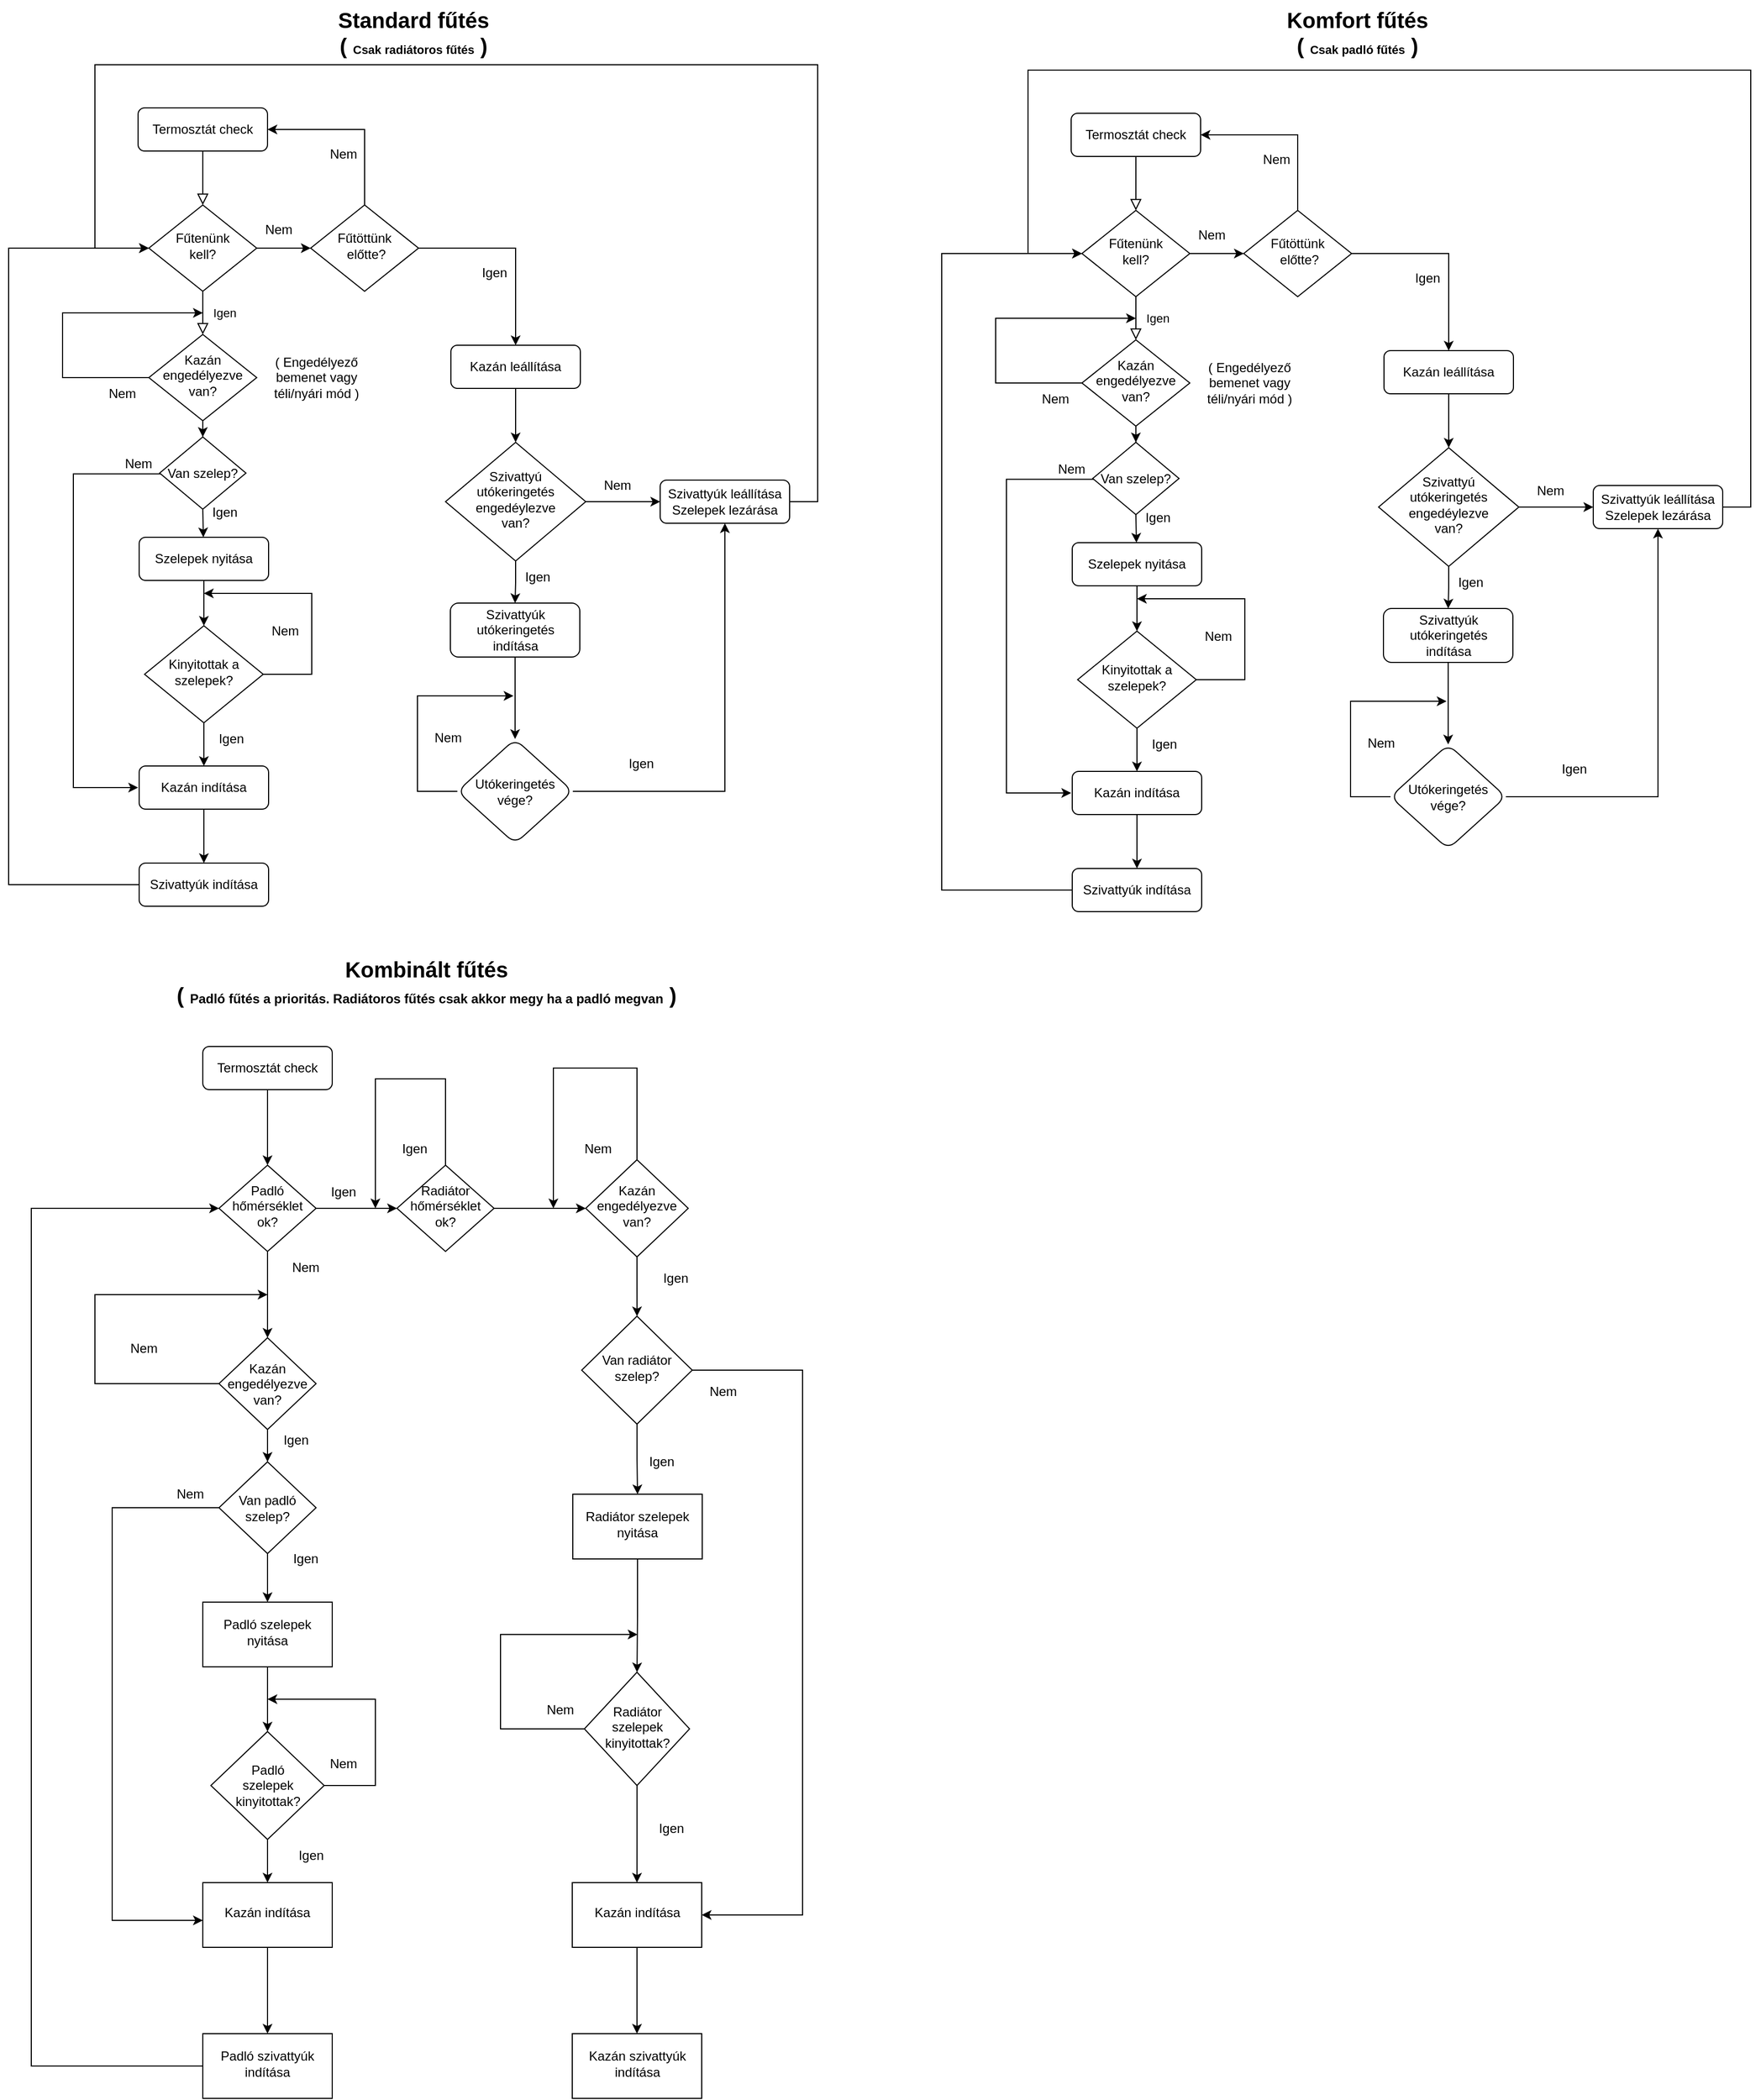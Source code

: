 <mxfile version="22.0.8" type="github">
  <diagram id="C5RBs43oDa-KdzZeNtuy" name="Page-1">
    <mxGraphModel dx="2261" dy="1947" grid="1" gridSize="5" guides="1" tooltips="1" connect="1" arrows="1" fold="1" page="1" pageScale="1" pageWidth="827" pageHeight="1169" math="0" shadow="0">
      <root>
        <mxCell id="WIyWlLk6GJQsqaUBKTNV-0" />
        <mxCell id="WIyWlLk6GJQsqaUBKTNV-1" parent="WIyWlLk6GJQsqaUBKTNV-0" />
        <mxCell id="BwI_lQwCWqoM442kbqM4-43" value="&lt;b&gt;&lt;font style=&quot;font-size: 20px;&quot;&gt;Standard fűtés&lt;br&gt;( &lt;/font&gt;&lt;font style=&quot;font-size: 11px;&quot;&gt;Csak radiátoros fűtés&lt;/font&gt;&lt;font style=&quot;font-size: 20px;&quot;&gt; )&lt;br&gt;&lt;/font&gt;&lt;/b&gt;" style="text;html=1;align=center;verticalAlign=middle;resizable=0;points=[];autosize=1;strokeColor=none;fillColor=none;" vertex="1" parent="WIyWlLk6GJQsqaUBKTNV-1">
          <mxGeometry x="-505" y="-980" width="160" height="60" as="geometry" />
        </mxCell>
        <mxCell id="BwI_lQwCWqoM442kbqM4-44" value="&lt;b&gt;&lt;font style=&quot;font-size: 20px;&quot;&gt;Komfort fűtés&lt;br&gt;( &lt;/font&gt;&lt;font style=&quot;font-size: 11px;&quot;&gt;Csak padló fűtés&lt;/font&gt;&lt;font style=&quot;font-size: 20px;&quot;&gt; )&lt;/font&gt;&lt;/b&gt;" style="text;html=1;align=center;verticalAlign=middle;resizable=0;points=[];autosize=1;strokeColor=none;fillColor=none;" vertex="1" parent="WIyWlLk6GJQsqaUBKTNV-1">
          <mxGeometry x="375" y="-980" width="150" height="60" as="geometry" />
        </mxCell>
        <mxCell id="BwI_lQwCWqoM442kbqM4-45" value="&lt;b&gt;&lt;font style=&quot;font-size: 20px;&quot;&gt;Kombinált fűtés&lt;br&gt;( &lt;/font&gt;&lt;font style=&quot;font-size: 12px;&quot;&gt;Padló fűtés a prioritás. Radiátoros fűtés csak akkor megy ha a padló megvan&lt;/font&gt;&lt;font style=&quot;font-size: 20px;&quot;&gt; )&lt;/font&gt;&lt;/b&gt;" style="text;html=1;align=center;verticalAlign=middle;resizable=0;points=[];autosize=1;strokeColor=none;fillColor=none;" vertex="1" parent="WIyWlLk6GJQsqaUBKTNV-1">
          <mxGeometry x="-658" y="-100" width="490" height="60" as="geometry" />
        </mxCell>
        <mxCell id="BwI_lQwCWqoM442kbqM4-46" value="" style="rounded=0;html=1;jettySize=auto;orthogonalLoop=1;fontSize=11;endArrow=block;endFill=0;endSize=8;strokeWidth=1;shadow=0;labelBackgroundColor=none;edgeStyle=orthogonalEdgeStyle;" edge="1" parent="WIyWlLk6GJQsqaUBKTNV-1" source="BwI_lQwCWqoM442kbqM4-47" target="BwI_lQwCWqoM442kbqM4-49">
          <mxGeometry relative="1" as="geometry" />
        </mxCell>
        <mxCell id="BwI_lQwCWqoM442kbqM4-47" value="Termosztát check" style="rounded=1;whiteSpace=wrap;html=1;fontSize=12;glass=0;strokeWidth=1;shadow=0;" vertex="1" parent="WIyWlLk6GJQsqaUBKTNV-1">
          <mxGeometry x="-680" y="-880" width="120" height="40" as="geometry" />
        </mxCell>
        <mxCell id="BwI_lQwCWqoM442kbqM4-48" value="Igen" style="rounded=0;html=1;jettySize=auto;orthogonalLoop=1;fontSize=11;endArrow=block;endFill=0;endSize=8;strokeWidth=1;shadow=0;labelBackgroundColor=none;edgeStyle=orthogonalEdgeStyle;" edge="1" parent="WIyWlLk6GJQsqaUBKTNV-1" source="BwI_lQwCWqoM442kbqM4-49" target="BwI_lQwCWqoM442kbqM4-51">
          <mxGeometry y="20" relative="1" as="geometry">
            <mxPoint as="offset" />
          </mxGeometry>
        </mxCell>
        <mxCell id="BwI_lQwCWqoM442kbqM4-49" value="Fűtenünk&lt;br&gt;kell?" style="rhombus;whiteSpace=wrap;html=1;shadow=0;fontFamily=Helvetica;fontSize=12;align=center;strokeWidth=1;spacing=6;spacingTop=-4;" vertex="1" parent="WIyWlLk6GJQsqaUBKTNV-1">
          <mxGeometry x="-670" y="-790" width="100" height="80" as="geometry" />
        </mxCell>
        <mxCell id="BwI_lQwCWqoM442kbqM4-206" value="" style="edgeStyle=orthogonalEdgeStyle;rounded=0;orthogonalLoop=1;jettySize=auto;html=1;" edge="1" parent="WIyWlLk6GJQsqaUBKTNV-1" source="BwI_lQwCWqoM442kbqM4-51" target="BwI_lQwCWqoM442kbqM4-205">
          <mxGeometry relative="1" as="geometry" />
        </mxCell>
        <mxCell id="BwI_lQwCWqoM442kbqM4-51" value="Kazán&lt;br&gt;engedélyezve van?" style="rhombus;whiteSpace=wrap;html=1;shadow=0;fontFamily=Helvetica;fontSize=12;align=center;strokeWidth=1;spacing=6;spacingTop=-4;" vertex="1" parent="WIyWlLk6GJQsqaUBKTNV-1">
          <mxGeometry x="-670" y="-670" width="100" height="80" as="geometry" />
        </mxCell>
        <mxCell id="BwI_lQwCWqoM442kbqM4-52" value="" style="edgeStyle=orthogonalEdgeStyle;rounded=0;orthogonalLoop=1;jettySize=auto;html=1;" edge="1" parent="WIyWlLk6GJQsqaUBKTNV-1" source="BwI_lQwCWqoM442kbqM4-53" target="BwI_lQwCWqoM442kbqM4-57">
          <mxGeometry relative="1" as="geometry" />
        </mxCell>
        <mxCell id="BwI_lQwCWqoM442kbqM4-53" value="Szelepek nyitása" style="rounded=1;whiteSpace=wrap;html=1;fontSize=12;glass=0;strokeWidth=1;shadow=0;" vertex="1" parent="WIyWlLk6GJQsqaUBKTNV-1">
          <mxGeometry x="-679" y="-482" width="120" height="40" as="geometry" />
        </mxCell>
        <mxCell id="BwI_lQwCWqoM442kbqM4-54" value="" style="endArrow=classic;html=1;rounded=0;exitX=0;exitY=0.5;exitDx=0;exitDy=0;" edge="1" parent="WIyWlLk6GJQsqaUBKTNV-1" source="BwI_lQwCWqoM442kbqM4-51">
          <mxGeometry width="50" height="50" relative="1" as="geometry">
            <mxPoint x="-695" y="-622.0" as="sourcePoint" />
            <mxPoint x="-620" y="-690" as="targetPoint" />
            <Array as="points">
              <mxPoint x="-750" y="-630" />
              <mxPoint x="-750" y="-690" />
            </Array>
          </mxGeometry>
        </mxCell>
        <mxCell id="BwI_lQwCWqoM442kbqM4-55" value="Nem" style="text;html=1;align=center;verticalAlign=middle;resizable=0;points=[];autosize=1;strokeColor=none;fillColor=none;" vertex="1" parent="WIyWlLk6GJQsqaUBKTNV-1">
          <mxGeometry x="-720" y="-630" width="50" height="30" as="geometry" />
        </mxCell>
        <mxCell id="BwI_lQwCWqoM442kbqM4-56" value="" style="edgeStyle=orthogonalEdgeStyle;rounded=0;orthogonalLoop=1;jettySize=auto;html=1;" edge="1" parent="WIyWlLk6GJQsqaUBKTNV-1" source="BwI_lQwCWqoM442kbqM4-57" target="BwI_lQwCWqoM442kbqM4-73">
          <mxGeometry relative="1" as="geometry" />
        </mxCell>
        <mxCell id="BwI_lQwCWqoM442kbqM4-57" value="Kinyitottak a szelepek?" style="rhombus;whiteSpace=wrap;html=1;shadow=0;fontFamily=Helvetica;fontSize=12;align=center;strokeWidth=1;spacing=6;spacingTop=-4;" vertex="1" parent="WIyWlLk6GJQsqaUBKTNV-1">
          <mxGeometry x="-674" y="-400" width="110" height="90" as="geometry" />
        </mxCell>
        <mxCell id="BwI_lQwCWqoM442kbqM4-58" value="" style="endArrow=classic;html=1;rounded=0;exitX=1;exitY=0.5;exitDx=0;exitDy=0;" edge="1" parent="WIyWlLk6GJQsqaUBKTNV-1" source="BwI_lQwCWqoM442kbqM4-57">
          <mxGeometry width="50" height="50" relative="1" as="geometry">
            <mxPoint x="-529" y="-370" as="sourcePoint" />
            <mxPoint x="-619" y="-430" as="targetPoint" />
            <Array as="points">
              <mxPoint x="-519" y="-355" />
              <mxPoint x="-519" y="-430" />
            </Array>
          </mxGeometry>
        </mxCell>
        <mxCell id="BwI_lQwCWqoM442kbqM4-59" value="Nem" style="text;html=1;align=center;verticalAlign=middle;resizable=0;points=[];autosize=1;strokeColor=none;fillColor=none;" vertex="1" parent="WIyWlLk6GJQsqaUBKTNV-1">
          <mxGeometry x="-569" y="-410" width="50" height="30" as="geometry" />
        </mxCell>
        <mxCell id="BwI_lQwCWqoM442kbqM4-60" value="" style="edgeStyle=orthogonalEdgeStyle;rounded=0;orthogonalLoop=1;jettySize=auto;html=1;entryX=0;entryY=0.5;entryDx=0;entryDy=0;exitX=0;exitY=0.5;exitDx=0;exitDy=0;" edge="1" parent="WIyWlLk6GJQsqaUBKTNV-1" source="BwI_lQwCWqoM442kbqM4-61" target="BwI_lQwCWqoM442kbqM4-49">
          <mxGeometry relative="1" as="geometry">
            <mxPoint x="-790" y="-750" as="targetPoint" />
            <Array as="points">
              <mxPoint x="-800" y="-160" />
              <mxPoint x="-800" y="-750" />
            </Array>
          </mxGeometry>
        </mxCell>
        <mxCell id="BwI_lQwCWqoM442kbqM4-61" value="Szivattyúk indítása" style="rounded=1;whiteSpace=wrap;html=1;fontSize=12;glass=0;strokeWidth=1;shadow=0;" vertex="1" parent="WIyWlLk6GJQsqaUBKTNV-1">
          <mxGeometry x="-679" y="-180" width="120" height="40" as="geometry" />
        </mxCell>
        <mxCell id="BwI_lQwCWqoM442kbqM4-62" value="Igen" style="text;html=1;align=center;verticalAlign=middle;resizable=0;points=[];autosize=1;strokeColor=none;fillColor=none;" vertex="1" parent="WIyWlLk6GJQsqaUBKTNV-1">
          <mxGeometry x="-619" y="-310" width="50" height="30" as="geometry" />
        </mxCell>
        <mxCell id="BwI_lQwCWqoM442kbqM4-63" value="Fűtöttünk&lt;br&gt;&amp;nbsp;előtte?" style="rhombus;whiteSpace=wrap;html=1;shadow=0;fontFamily=Helvetica;fontSize=12;align=center;strokeWidth=1;spacing=6;spacingTop=-4;" vertex="1" parent="WIyWlLk6GJQsqaUBKTNV-1">
          <mxGeometry x="-520" y="-790" width="100" height="80" as="geometry" />
        </mxCell>
        <mxCell id="BwI_lQwCWqoM442kbqM4-64" value="" style="endArrow=classic;html=1;rounded=0;exitX=1;exitY=0.5;exitDx=0;exitDy=0;entryX=0;entryY=0.5;entryDx=0;entryDy=0;" edge="1" parent="WIyWlLk6GJQsqaUBKTNV-1" source="BwI_lQwCWqoM442kbqM4-49" target="BwI_lQwCWqoM442kbqM4-63">
          <mxGeometry width="50" height="50" relative="1" as="geometry">
            <mxPoint x="-530" y="-650" as="sourcePoint" />
            <mxPoint x="-480" y="-700" as="targetPoint" />
          </mxGeometry>
        </mxCell>
        <mxCell id="BwI_lQwCWqoM442kbqM4-65" value="" style="endArrow=classic;html=1;rounded=0;exitX=0.5;exitY=0;exitDx=0;exitDy=0;entryX=1;entryY=0.5;entryDx=0;entryDy=0;" edge="1" parent="WIyWlLk6GJQsqaUBKTNV-1" source="BwI_lQwCWqoM442kbqM4-63" target="BwI_lQwCWqoM442kbqM4-47">
          <mxGeometry width="50" height="50" relative="1" as="geometry">
            <mxPoint x="-530" y="-650" as="sourcePoint" />
            <mxPoint x="-480" y="-700" as="targetPoint" />
            <Array as="points">
              <mxPoint x="-470" y="-860" />
            </Array>
          </mxGeometry>
        </mxCell>
        <mxCell id="BwI_lQwCWqoM442kbqM4-66" value="Nem" style="text;html=1;align=center;verticalAlign=middle;resizable=0;points=[];autosize=1;strokeColor=none;fillColor=none;" vertex="1" parent="WIyWlLk6GJQsqaUBKTNV-1">
          <mxGeometry x="-515" y="-852" width="50" height="30" as="geometry" />
        </mxCell>
        <mxCell id="BwI_lQwCWqoM442kbqM4-67" value="Nem" style="text;html=1;align=center;verticalAlign=middle;resizable=0;points=[];autosize=1;strokeColor=none;fillColor=none;" vertex="1" parent="WIyWlLk6GJQsqaUBKTNV-1">
          <mxGeometry x="-575" y="-782" width="50" height="30" as="geometry" />
        </mxCell>
        <mxCell id="BwI_lQwCWqoM442kbqM4-70" value="" style="endArrow=classic;html=1;rounded=0;exitX=1;exitY=0.5;exitDx=0;exitDy=0;entryX=0.5;entryY=0;entryDx=0;entryDy=0;" edge="1" parent="WIyWlLk6GJQsqaUBKTNV-1" source="BwI_lQwCWqoM442kbqM4-63">
          <mxGeometry width="50" height="50" relative="1" as="geometry">
            <mxPoint x="-530" y="-650" as="sourcePoint" />
            <mxPoint x="-330" y="-660" as="targetPoint" />
            <Array as="points">
              <mxPoint x="-330" y="-750" />
            </Array>
          </mxGeometry>
        </mxCell>
        <mxCell id="BwI_lQwCWqoM442kbqM4-71" value="Igen" style="text;html=1;align=center;verticalAlign=middle;resizable=0;points=[];autosize=1;strokeColor=none;fillColor=none;" vertex="1" parent="WIyWlLk6GJQsqaUBKTNV-1">
          <mxGeometry x="-375" y="-742" width="50" height="30" as="geometry" />
        </mxCell>
        <mxCell id="BwI_lQwCWqoM442kbqM4-72" value="" style="edgeStyle=orthogonalEdgeStyle;rounded=0;orthogonalLoop=1;jettySize=auto;html=1;" edge="1" parent="WIyWlLk6GJQsqaUBKTNV-1" source="BwI_lQwCWqoM442kbqM4-73" target="BwI_lQwCWqoM442kbqM4-61">
          <mxGeometry relative="1" as="geometry" />
        </mxCell>
        <mxCell id="BwI_lQwCWqoM442kbqM4-73" value="Kazán indítása" style="rounded=1;whiteSpace=wrap;html=1;fontSize=12;glass=0;strokeWidth=1;shadow=0;" vertex="1" parent="WIyWlLk6GJQsqaUBKTNV-1">
          <mxGeometry x="-679" y="-270" width="120" height="40" as="geometry" />
        </mxCell>
        <mxCell id="BwI_lQwCWqoM442kbqM4-74" value="" style="edgeStyle=orthogonalEdgeStyle;rounded=0;orthogonalLoop=1;jettySize=auto;html=1;" edge="1" parent="WIyWlLk6GJQsqaUBKTNV-1" source="BwI_lQwCWqoM442kbqM4-75" target="BwI_lQwCWqoM442kbqM4-77">
          <mxGeometry relative="1" as="geometry" />
        </mxCell>
        <mxCell id="BwI_lQwCWqoM442kbqM4-75" value="Kazán leállítása" style="rounded=1;whiteSpace=wrap;html=1;fontSize=12;glass=0;strokeWidth=1;shadow=0;" vertex="1" parent="WIyWlLk6GJQsqaUBKTNV-1">
          <mxGeometry x="-390" y="-660" width="120" height="40" as="geometry" />
        </mxCell>
        <mxCell id="BwI_lQwCWqoM442kbqM4-76" value="" style="edgeStyle=orthogonalEdgeStyle;rounded=0;orthogonalLoop=1;jettySize=auto;html=1;" edge="1" parent="WIyWlLk6GJQsqaUBKTNV-1" source="BwI_lQwCWqoM442kbqM4-77" target="BwI_lQwCWqoM442kbqM4-79">
          <mxGeometry relative="1" as="geometry" />
        </mxCell>
        <mxCell id="BwI_lQwCWqoM442kbqM4-194" value="" style="edgeStyle=orthogonalEdgeStyle;rounded=0;orthogonalLoop=1;jettySize=auto;html=1;" edge="1" parent="WIyWlLk6GJQsqaUBKTNV-1" source="BwI_lQwCWqoM442kbqM4-77" target="BwI_lQwCWqoM442kbqM4-81">
          <mxGeometry relative="1" as="geometry" />
        </mxCell>
        <mxCell id="BwI_lQwCWqoM442kbqM4-77" value="Szivattyú&lt;br&gt;utókeringetés&lt;br&gt;engedéylezve&lt;br&gt;van?" style="rhombus;whiteSpace=wrap;html=1;shadow=0;fontFamily=Helvetica;fontSize=12;align=center;strokeWidth=1;spacing=6;spacingTop=-4;" vertex="1" parent="WIyWlLk6GJQsqaUBKTNV-1">
          <mxGeometry x="-395" y="-570" width="130" height="110" as="geometry" />
        </mxCell>
        <mxCell id="BwI_lQwCWqoM442kbqM4-196" value="" style="edgeStyle=orthogonalEdgeStyle;rounded=0;orthogonalLoop=1;jettySize=auto;html=1;" edge="1" parent="WIyWlLk6GJQsqaUBKTNV-1" source="BwI_lQwCWqoM442kbqM4-79" target="BwI_lQwCWqoM442kbqM4-195">
          <mxGeometry relative="1" as="geometry" />
        </mxCell>
        <mxCell id="BwI_lQwCWqoM442kbqM4-79" value="Szivattyúk utókeringetés&lt;br&gt;indítása" style="rounded=1;whiteSpace=wrap;html=1;fontSize=12;glass=0;strokeWidth=1;shadow=0;" vertex="1" parent="WIyWlLk6GJQsqaUBKTNV-1">
          <mxGeometry x="-390.5" y="-421" width="120" height="50" as="geometry" />
        </mxCell>
        <mxCell id="BwI_lQwCWqoM442kbqM4-80" value="" style="edgeStyle=orthogonalEdgeStyle;rounded=0;orthogonalLoop=1;jettySize=auto;html=1;exitX=1;exitY=0.5;exitDx=0;exitDy=0;" edge="1" parent="WIyWlLk6GJQsqaUBKTNV-1" source="BwI_lQwCWqoM442kbqM4-81">
          <mxGeometry relative="1" as="geometry">
            <mxPoint x="-670" y="-750" as="targetPoint" />
            <Array as="points">
              <mxPoint x="-50" y="-515" />
              <mxPoint x="-50" y="-920" />
              <mxPoint x="-720" y="-920" />
              <mxPoint x="-720" y="-750" />
            </Array>
          </mxGeometry>
        </mxCell>
        <mxCell id="BwI_lQwCWqoM442kbqM4-81" value="Szivattyúk leállítása&lt;br&gt;Szelepek lezárása" style="rounded=1;whiteSpace=wrap;html=1;fontSize=12;glass=0;strokeWidth=1;shadow=0;" vertex="1" parent="WIyWlLk6GJQsqaUBKTNV-1">
          <mxGeometry x="-196" y="-535" width="120" height="40" as="geometry" />
        </mxCell>
        <mxCell id="BwI_lQwCWqoM442kbqM4-83" value="Igen" style="text;html=1;align=center;verticalAlign=middle;resizable=0;points=[];autosize=1;strokeColor=none;fillColor=none;" vertex="1" parent="WIyWlLk6GJQsqaUBKTNV-1">
          <mxGeometry x="-335" y="-460" width="50" height="30" as="geometry" />
        </mxCell>
        <mxCell id="BwI_lQwCWqoM442kbqM4-84" value="Nem" style="text;html=1;align=center;verticalAlign=middle;resizable=0;points=[];autosize=1;strokeColor=none;fillColor=none;" vertex="1" parent="WIyWlLk6GJQsqaUBKTNV-1">
          <mxGeometry x="-261" y="-545" width="50" height="30" as="geometry" />
        </mxCell>
        <mxCell id="BwI_lQwCWqoM442kbqM4-85" value="( Engedélyező &lt;br&gt;bemenet vagy&lt;br&gt;téli/nyári mód )" style="text;html=1;align=center;verticalAlign=middle;resizable=0;points=[];autosize=1;strokeColor=none;fillColor=none;" vertex="1" parent="WIyWlLk6GJQsqaUBKTNV-1">
          <mxGeometry x="-565" y="-660" width="100" height="60" as="geometry" />
        </mxCell>
        <mxCell id="BwI_lQwCWqoM442kbqM4-133" value="" style="edgeStyle=orthogonalEdgeStyle;rounded=0;orthogonalLoop=1;jettySize=auto;html=1;entryX=0.5;entryY=0;entryDx=0;entryDy=0;exitX=0.5;exitY=1;exitDx=0;exitDy=0;" edge="1" parent="WIyWlLk6GJQsqaUBKTNV-1" source="BwI_lQwCWqoM442kbqM4-126" target="BwI_lQwCWqoM442kbqM4-127">
          <mxGeometry relative="1" as="geometry">
            <mxPoint x="-728" y="10" as="targetPoint" />
          </mxGeometry>
        </mxCell>
        <mxCell id="BwI_lQwCWqoM442kbqM4-126" value="Termosztát check" style="rounded=1;whiteSpace=wrap;html=1;fontSize=12;glass=0;strokeWidth=1;shadow=0;" vertex="1" parent="WIyWlLk6GJQsqaUBKTNV-1">
          <mxGeometry x="-620" y="-10" width="120" height="40" as="geometry" />
        </mxCell>
        <mxCell id="BwI_lQwCWqoM442kbqM4-180" value="" style="edgeStyle=orthogonalEdgeStyle;rounded=0;orthogonalLoop=1;jettySize=auto;html=1;" edge="1" parent="WIyWlLk6GJQsqaUBKTNV-1" source="BwI_lQwCWqoM442kbqM4-127" target="BwI_lQwCWqoM442kbqM4-178">
          <mxGeometry relative="1" as="geometry" />
        </mxCell>
        <mxCell id="BwI_lQwCWqoM442kbqM4-127" value="Padló hőmérséklet ok?" style="rhombus;whiteSpace=wrap;html=1;shadow=0;fontFamily=Helvetica;fontSize=12;align=center;strokeWidth=1;spacing=6;spacingTop=-4;" vertex="1" parent="WIyWlLk6GJQsqaUBKTNV-1">
          <mxGeometry x="-605" y="100" width="90" height="80" as="geometry" />
        </mxCell>
        <mxCell id="BwI_lQwCWqoM442kbqM4-131" value="Igen" style="text;html=1;align=center;verticalAlign=middle;resizable=0;points=[];autosize=1;strokeColor=none;fillColor=none;" vertex="1" parent="WIyWlLk6GJQsqaUBKTNV-1">
          <mxGeometry x="-515" y="110" width="50" height="30" as="geometry" />
        </mxCell>
        <mxCell id="BwI_lQwCWqoM442kbqM4-160" value="" style="edgeStyle=orthogonalEdgeStyle;rounded=0;orthogonalLoop=1;jettySize=auto;html=1;" edge="1" parent="WIyWlLk6GJQsqaUBKTNV-1">
          <mxGeometry relative="1" as="geometry">
            <mxPoint x="-560" y="180" as="sourcePoint" />
            <mxPoint x="-560" y="260" as="targetPoint" />
          </mxGeometry>
        </mxCell>
        <mxCell id="BwI_lQwCWqoM442kbqM4-171" style="edgeStyle=orthogonalEdgeStyle;rounded=0;orthogonalLoop=1;jettySize=auto;html=1;exitX=0;exitY=0.5;exitDx=0;exitDy=0;" edge="1" parent="WIyWlLk6GJQsqaUBKTNV-1" source="BwI_lQwCWqoM442kbqM4-310">
          <mxGeometry relative="1" as="geometry">
            <mxPoint x="-560" y="220" as="targetPoint" />
            <mxPoint x="-620" y="290" as="sourcePoint" />
            <Array as="points">
              <mxPoint x="-720" y="303" />
              <mxPoint x="-720" y="220" />
            </Array>
          </mxGeometry>
        </mxCell>
        <mxCell id="BwI_lQwCWqoM442kbqM4-164" value="" style="edgeStyle=orthogonalEdgeStyle;rounded=0;orthogonalLoop=1;jettySize=auto;html=1;" edge="1" parent="WIyWlLk6GJQsqaUBKTNV-1" source="BwI_lQwCWqoM442kbqM4-161">
          <mxGeometry relative="1" as="geometry">
            <mxPoint x="-560" y="625" as="targetPoint" />
          </mxGeometry>
        </mxCell>
        <mxCell id="BwI_lQwCWqoM442kbqM4-161" value="Padló szelepek nyitása" style="whiteSpace=wrap;html=1;shadow=0;strokeWidth=1;spacing=6;spacingTop=-4;" vertex="1" parent="WIyWlLk6GJQsqaUBKTNV-1">
          <mxGeometry x="-620" y="505" width="120" height="60" as="geometry" />
        </mxCell>
        <mxCell id="BwI_lQwCWqoM442kbqM4-166" value="" style="edgeStyle=orthogonalEdgeStyle;rounded=0;orthogonalLoop=1;jettySize=auto;html=1;exitX=0.5;exitY=1;exitDx=0;exitDy=0;" edge="1" parent="WIyWlLk6GJQsqaUBKTNV-1" source="BwI_lQwCWqoM442kbqM4-318" target="BwI_lQwCWqoM442kbqM4-165">
          <mxGeometry relative="1" as="geometry">
            <mxPoint x="-560" y="685" as="sourcePoint" />
          </mxGeometry>
        </mxCell>
        <mxCell id="BwI_lQwCWqoM442kbqM4-168" value="" style="edgeStyle=orthogonalEdgeStyle;rounded=0;orthogonalLoop=1;jettySize=auto;html=1;" edge="1" parent="WIyWlLk6GJQsqaUBKTNV-1" source="BwI_lQwCWqoM442kbqM4-165" target="BwI_lQwCWqoM442kbqM4-167">
          <mxGeometry relative="1" as="geometry" />
        </mxCell>
        <mxCell id="BwI_lQwCWqoM442kbqM4-165" value="Kazán indítása" style="whiteSpace=wrap;html=1;shadow=0;strokeWidth=1;spacing=6;spacingTop=-4;" vertex="1" parent="WIyWlLk6GJQsqaUBKTNV-1">
          <mxGeometry x="-620" y="765" width="120" height="60" as="geometry" />
        </mxCell>
        <mxCell id="BwI_lQwCWqoM442kbqM4-182" value="" style="edgeStyle=orthogonalEdgeStyle;rounded=0;orthogonalLoop=1;jettySize=auto;html=1;entryX=0;entryY=0.5;entryDx=0;entryDy=0;" edge="1" parent="WIyWlLk6GJQsqaUBKTNV-1" source="BwI_lQwCWqoM442kbqM4-167" target="BwI_lQwCWqoM442kbqM4-127">
          <mxGeometry relative="1" as="geometry">
            <mxPoint x="-710" y="130" as="targetPoint" />
            <Array as="points">
              <mxPoint x="-779" y="935" />
              <mxPoint x="-779" y="140" />
            </Array>
          </mxGeometry>
        </mxCell>
        <mxCell id="BwI_lQwCWqoM442kbqM4-167" value="Padló szivattyúk indítása" style="whiteSpace=wrap;html=1;shadow=0;strokeWidth=1;spacing=6;spacingTop=-4;" vertex="1" parent="WIyWlLk6GJQsqaUBKTNV-1">
          <mxGeometry x="-620" y="905" width="120" height="60" as="geometry" />
        </mxCell>
        <mxCell id="BwI_lQwCWqoM442kbqM4-172" value="Nem" style="text;html=1;align=center;verticalAlign=middle;resizable=0;points=[];autosize=1;strokeColor=none;fillColor=none;" vertex="1" parent="WIyWlLk6GJQsqaUBKTNV-1">
          <mxGeometry x="-700" y="255" width="50" height="30" as="geometry" />
        </mxCell>
        <mxCell id="BwI_lQwCWqoM442kbqM4-173" value="Igen" style="text;html=1;align=center;verticalAlign=middle;resizable=0;points=[];autosize=1;strokeColor=none;fillColor=none;" vertex="1" parent="WIyWlLk6GJQsqaUBKTNV-1">
          <mxGeometry x="-559" y="340" width="50" height="30" as="geometry" />
        </mxCell>
        <mxCell id="BwI_lQwCWqoM442kbqM4-177" value="Nem" style="text;html=1;align=center;verticalAlign=middle;resizable=0;points=[];autosize=1;strokeColor=none;fillColor=none;" vertex="1" parent="WIyWlLk6GJQsqaUBKTNV-1">
          <mxGeometry x="-550" y="180" width="50" height="30" as="geometry" />
        </mxCell>
        <mxCell id="BwI_lQwCWqoM442kbqM4-189" value="" style="edgeStyle=orthogonalEdgeStyle;rounded=0;orthogonalLoop=1;jettySize=auto;html=1;" edge="1" parent="WIyWlLk6GJQsqaUBKTNV-1" source="BwI_lQwCWqoM442kbqM4-178">
          <mxGeometry relative="1" as="geometry">
            <mxPoint x="-460" y="140" as="targetPoint" />
            <Array as="points">
              <mxPoint x="-395" y="20" />
            </Array>
          </mxGeometry>
        </mxCell>
        <mxCell id="BwI_lQwCWqoM442kbqM4-325" value="" style="edgeStyle=orthogonalEdgeStyle;rounded=0;orthogonalLoop=1;jettySize=auto;html=1;" edge="1" parent="WIyWlLk6GJQsqaUBKTNV-1" source="BwI_lQwCWqoM442kbqM4-178" target="BwI_lQwCWqoM442kbqM4-324">
          <mxGeometry relative="1" as="geometry" />
        </mxCell>
        <mxCell id="BwI_lQwCWqoM442kbqM4-178" value="Radiátor&lt;br&gt;hőmérséklet ok?" style="rhombus;whiteSpace=wrap;html=1;shadow=0;fontFamily=Helvetica;fontSize=12;align=center;strokeWidth=1;spacing=6;spacingTop=-4;" vertex="1" parent="WIyWlLk6GJQsqaUBKTNV-1">
          <mxGeometry x="-440" y="100" width="90" height="80" as="geometry" />
        </mxCell>
        <mxCell id="BwI_lQwCWqoM442kbqM4-190" value="Igen" style="text;html=1;align=center;verticalAlign=middle;resizable=0;points=[];autosize=1;strokeColor=none;fillColor=none;" vertex="1" parent="WIyWlLk6GJQsqaUBKTNV-1">
          <mxGeometry x="-447" y="70" width="45" height="30" as="geometry" />
        </mxCell>
        <mxCell id="BwI_lQwCWqoM442kbqM4-197" value="" style="edgeStyle=orthogonalEdgeStyle;rounded=0;orthogonalLoop=1;jettySize=auto;html=1;entryX=0.5;entryY=1;entryDx=0;entryDy=0;" edge="1" parent="WIyWlLk6GJQsqaUBKTNV-1" source="BwI_lQwCWqoM442kbqM4-195" target="BwI_lQwCWqoM442kbqM4-81">
          <mxGeometry relative="1" as="geometry">
            <mxPoint x="-139" y="-222" as="targetPoint" />
          </mxGeometry>
        </mxCell>
        <mxCell id="BwI_lQwCWqoM442kbqM4-199" value="" style="edgeStyle=orthogonalEdgeStyle;rounded=0;orthogonalLoop=1;jettySize=auto;html=1;" edge="1" parent="WIyWlLk6GJQsqaUBKTNV-1" source="BwI_lQwCWqoM442kbqM4-195">
          <mxGeometry relative="1" as="geometry">
            <mxPoint x="-332" y="-335" as="targetPoint" />
            <Array as="points">
              <mxPoint x="-421" y="-246" />
              <mxPoint x="-421" y="-335" />
            </Array>
          </mxGeometry>
        </mxCell>
        <mxCell id="BwI_lQwCWqoM442kbqM4-195" value="Utókeringetés vége?" style="rhombus;whiteSpace=wrap;html=1;rounded=1;glass=0;strokeWidth=1;shadow=0;" vertex="1" parent="WIyWlLk6GJQsqaUBKTNV-1">
          <mxGeometry x="-384" y="-295" width="107" height="97" as="geometry" />
        </mxCell>
        <mxCell id="BwI_lQwCWqoM442kbqM4-198" value="Igen" style="text;html=1;align=center;verticalAlign=middle;resizable=0;points=[];autosize=1;strokeColor=none;fillColor=none;" vertex="1" parent="WIyWlLk6GJQsqaUBKTNV-1">
          <mxGeometry x="-239" y="-287" width="50" height="30" as="geometry" />
        </mxCell>
        <mxCell id="BwI_lQwCWqoM442kbqM4-200" value="Nem" style="text;html=1;align=center;verticalAlign=middle;resizable=0;points=[];autosize=1;strokeColor=none;fillColor=none;" vertex="1" parent="WIyWlLk6GJQsqaUBKTNV-1">
          <mxGeometry x="-415" y="-310" width="44" height="27" as="geometry" />
        </mxCell>
        <mxCell id="BwI_lQwCWqoM442kbqM4-211" value="" style="edgeStyle=orthogonalEdgeStyle;rounded=0;orthogonalLoop=1;jettySize=auto;html=1;" edge="1" parent="WIyWlLk6GJQsqaUBKTNV-1">
          <mxGeometry relative="1" as="geometry">
            <mxPoint x="-625.006" y="-540.772" as="sourcePoint" />
            <mxPoint x="-680" y="-250" as="targetPoint" />
            <Array as="points">
              <mxPoint x="-740.02" y="-541.26" />
              <mxPoint x="-740.02" y="-249.26" />
            </Array>
          </mxGeometry>
        </mxCell>
        <mxCell id="BwI_lQwCWqoM442kbqM4-205" value="Van szelep?" style="rhombus;whiteSpace=wrap;html=1;" vertex="1" parent="WIyWlLk6GJQsqaUBKTNV-1">
          <mxGeometry x="-660" y="-575" width="80" height="67" as="geometry" />
        </mxCell>
        <mxCell id="BwI_lQwCWqoM442kbqM4-209" value="" style="endArrow=classic;html=1;rounded=0;exitX=0.5;exitY=1;exitDx=0;exitDy=0;entryX=0.5;entryY=0;entryDx=0;entryDy=0;" edge="1" parent="WIyWlLk6GJQsqaUBKTNV-1" source="BwI_lQwCWqoM442kbqM4-205">
          <mxGeometry width="50" height="50" relative="1" as="geometry">
            <mxPoint x="-620.5" y="-508" as="sourcePoint" />
            <mxPoint x="-619.5" y="-482" as="targetPoint" />
          </mxGeometry>
        </mxCell>
        <mxCell id="BwI_lQwCWqoM442kbqM4-212" value="Nem" style="text;html=1;align=center;verticalAlign=middle;resizable=0;points=[];autosize=1;strokeColor=none;fillColor=none;" vertex="1" parent="WIyWlLk6GJQsqaUBKTNV-1">
          <mxGeometry x="-705" y="-565" width="50" height="30" as="geometry" />
        </mxCell>
        <mxCell id="BwI_lQwCWqoM442kbqM4-213" value="Igen" style="text;html=1;align=center;verticalAlign=middle;resizable=0;points=[];autosize=1;strokeColor=none;fillColor=none;" vertex="1" parent="WIyWlLk6GJQsqaUBKTNV-1">
          <mxGeometry x="-625" y="-520" width="50" height="30" as="geometry" />
        </mxCell>
        <mxCell id="BwI_lQwCWqoM442kbqM4-262" value="" style="rounded=0;html=1;jettySize=auto;orthogonalLoop=1;fontSize=11;endArrow=block;endFill=0;endSize=8;strokeWidth=1;shadow=0;labelBackgroundColor=none;edgeStyle=orthogonalEdgeStyle;" edge="1" parent="WIyWlLk6GJQsqaUBKTNV-1" source="BwI_lQwCWqoM442kbqM4-263" target="BwI_lQwCWqoM442kbqM4-265">
          <mxGeometry relative="1" as="geometry" />
        </mxCell>
        <mxCell id="BwI_lQwCWqoM442kbqM4-263" value="Termosztát check" style="rounded=1;whiteSpace=wrap;html=1;fontSize=12;glass=0;strokeWidth=1;shadow=0;" vertex="1" parent="WIyWlLk6GJQsqaUBKTNV-1">
          <mxGeometry x="185" y="-875" width="120" height="40" as="geometry" />
        </mxCell>
        <mxCell id="BwI_lQwCWqoM442kbqM4-264" value="Igen" style="rounded=0;html=1;jettySize=auto;orthogonalLoop=1;fontSize=11;endArrow=block;endFill=0;endSize=8;strokeWidth=1;shadow=0;labelBackgroundColor=none;edgeStyle=orthogonalEdgeStyle;" edge="1" parent="WIyWlLk6GJQsqaUBKTNV-1" source="BwI_lQwCWqoM442kbqM4-265" target="BwI_lQwCWqoM442kbqM4-267">
          <mxGeometry y="20" relative="1" as="geometry">
            <mxPoint as="offset" />
          </mxGeometry>
        </mxCell>
        <mxCell id="BwI_lQwCWqoM442kbqM4-265" value="Fűtenünk&lt;br&gt;kell?" style="rhombus;whiteSpace=wrap;html=1;shadow=0;fontFamily=Helvetica;fontSize=12;align=center;strokeWidth=1;spacing=6;spacingTop=-4;" vertex="1" parent="WIyWlLk6GJQsqaUBKTNV-1">
          <mxGeometry x="195" y="-785" width="100" height="80" as="geometry" />
        </mxCell>
        <mxCell id="BwI_lQwCWqoM442kbqM4-266" value="" style="edgeStyle=orthogonalEdgeStyle;rounded=0;orthogonalLoop=1;jettySize=auto;html=1;" edge="1" parent="WIyWlLk6GJQsqaUBKTNV-1" source="BwI_lQwCWqoM442kbqM4-267" target="BwI_lQwCWqoM442kbqM4-306">
          <mxGeometry relative="1" as="geometry" />
        </mxCell>
        <mxCell id="BwI_lQwCWqoM442kbqM4-267" value="Kazán&lt;br&gt;engedélyezve van?" style="rhombus;whiteSpace=wrap;html=1;shadow=0;fontFamily=Helvetica;fontSize=12;align=center;strokeWidth=1;spacing=6;spacingTop=-4;" vertex="1" parent="WIyWlLk6GJQsqaUBKTNV-1">
          <mxGeometry x="195" y="-665" width="100" height="80" as="geometry" />
        </mxCell>
        <mxCell id="BwI_lQwCWqoM442kbqM4-268" value="" style="edgeStyle=orthogonalEdgeStyle;rounded=0;orthogonalLoop=1;jettySize=auto;html=1;" edge="1" parent="WIyWlLk6GJQsqaUBKTNV-1" source="BwI_lQwCWqoM442kbqM4-269" target="BwI_lQwCWqoM442kbqM4-273">
          <mxGeometry relative="1" as="geometry" />
        </mxCell>
        <mxCell id="BwI_lQwCWqoM442kbqM4-269" value="Szelepek nyitása" style="rounded=1;whiteSpace=wrap;html=1;fontSize=12;glass=0;strokeWidth=1;shadow=0;" vertex="1" parent="WIyWlLk6GJQsqaUBKTNV-1">
          <mxGeometry x="186" y="-477" width="120" height="40" as="geometry" />
        </mxCell>
        <mxCell id="BwI_lQwCWqoM442kbqM4-270" value="" style="endArrow=classic;html=1;rounded=0;exitX=0;exitY=0.5;exitDx=0;exitDy=0;" edge="1" parent="WIyWlLk6GJQsqaUBKTNV-1" source="BwI_lQwCWqoM442kbqM4-267">
          <mxGeometry width="50" height="50" relative="1" as="geometry">
            <mxPoint x="170" y="-617.0" as="sourcePoint" />
            <mxPoint x="245" y="-685" as="targetPoint" />
            <Array as="points">
              <mxPoint x="115" y="-625" />
              <mxPoint x="115" y="-685" />
            </Array>
          </mxGeometry>
        </mxCell>
        <mxCell id="BwI_lQwCWqoM442kbqM4-271" value="Nem" style="text;html=1;align=center;verticalAlign=middle;resizable=0;points=[];autosize=1;strokeColor=none;fillColor=none;" vertex="1" parent="WIyWlLk6GJQsqaUBKTNV-1">
          <mxGeometry x="145" y="-625" width="50" height="30" as="geometry" />
        </mxCell>
        <mxCell id="BwI_lQwCWqoM442kbqM4-272" value="" style="edgeStyle=orthogonalEdgeStyle;rounded=0;orthogonalLoop=1;jettySize=auto;html=1;" edge="1" parent="WIyWlLk6GJQsqaUBKTNV-1" source="BwI_lQwCWqoM442kbqM4-273" target="BwI_lQwCWqoM442kbqM4-287">
          <mxGeometry relative="1" as="geometry" />
        </mxCell>
        <mxCell id="BwI_lQwCWqoM442kbqM4-273" value="Kinyitottak a szelepek?" style="rhombus;whiteSpace=wrap;html=1;shadow=0;fontFamily=Helvetica;fontSize=12;align=center;strokeWidth=1;spacing=6;spacingTop=-4;" vertex="1" parent="WIyWlLk6GJQsqaUBKTNV-1">
          <mxGeometry x="191" y="-395" width="110" height="90" as="geometry" />
        </mxCell>
        <mxCell id="BwI_lQwCWqoM442kbqM4-274" value="" style="endArrow=classic;html=1;rounded=0;exitX=1;exitY=0.5;exitDx=0;exitDy=0;" edge="1" parent="WIyWlLk6GJQsqaUBKTNV-1" source="BwI_lQwCWqoM442kbqM4-273">
          <mxGeometry width="50" height="50" relative="1" as="geometry">
            <mxPoint x="336" y="-365" as="sourcePoint" />
            <mxPoint x="246" y="-425" as="targetPoint" />
            <Array as="points">
              <mxPoint x="346" y="-350" />
              <mxPoint x="346" y="-425" />
            </Array>
          </mxGeometry>
        </mxCell>
        <mxCell id="BwI_lQwCWqoM442kbqM4-275" value="Nem" style="text;html=1;align=center;verticalAlign=middle;resizable=0;points=[];autosize=1;strokeColor=none;fillColor=none;" vertex="1" parent="WIyWlLk6GJQsqaUBKTNV-1">
          <mxGeometry x="296" y="-405" width="50" height="30" as="geometry" />
        </mxCell>
        <mxCell id="BwI_lQwCWqoM442kbqM4-276" value="" style="edgeStyle=orthogonalEdgeStyle;rounded=0;orthogonalLoop=1;jettySize=auto;html=1;entryX=0;entryY=0.5;entryDx=0;entryDy=0;exitX=0;exitY=0.5;exitDx=0;exitDy=0;" edge="1" parent="WIyWlLk6GJQsqaUBKTNV-1" source="BwI_lQwCWqoM442kbqM4-277" target="BwI_lQwCWqoM442kbqM4-265">
          <mxGeometry relative="1" as="geometry">
            <mxPoint x="75" y="-745" as="targetPoint" />
            <Array as="points">
              <mxPoint x="65" y="-155" />
              <mxPoint x="65" y="-745" />
            </Array>
          </mxGeometry>
        </mxCell>
        <mxCell id="BwI_lQwCWqoM442kbqM4-277" value="Szivattyúk indítása" style="rounded=1;whiteSpace=wrap;html=1;fontSize=12;glass=0;strokeWidth=1;shadow=0;" vertex="1" parent="WIyWlLk6GJQsqaUBKTNV-1">
          <mxGeometry x="186" y="-175" width="120" height="40" as="geometry" />
        </mxCell>
        <mxCell id="BwI_lQwCWqoM442kbqM4-278" value="Igen" style="text;html=1;align=center;verticalAlign=middle;resizable=0;points=[];autosize=1;strokeColor=none;fillColor=none;" vertex="1" parent="WIyWlLk6GJQsqaUBKTNV-1">
          <mxGeometry x="246" y="-305" width="50" height="30" as="geometry" />
        </mxCell>
        <mxCell id="BwI_lQwCWqoM442kbqM4-279" value="Fűtöttünk&lt;br&gt;&amp;nbsp;előtte?" style="rhombus;whiteSpace=wrap;html=1;shadow=0;fontFamily=Helvetica;fontSize=12;align=center;strokeWidth=1;spacing=6;spacingTop=-4;" vertex="1" parent="WIyWlLk6GJQsqaUBKTNV-1">
          <mxGeometry x="345" y="-785" width="100" height="80" as="geometry" />
        </mxCell>
        <mxCell id="BwI_lQwCWqoM442kbqM4-280" value="" style="endArrow=classic;html=1;rounded=0;exitX=1;exitY=0.5;exitDx=0;exitDy=0;entryX=0;entryY=0.5;entryDx=0;entryDy=0;" edge="1" parent="WIyWlLk6GJQsqaUBKTNV-1" source="BwI_lQwCWqoM442kbqM4-265" target="BwI_lQwCWqoM442kbqM4-279">
          <mxGeometry width="50" height="50" relative="1" as="geometry">
            <mxPoint x="335" y="-645" as="sourcePoint" />
            <mxPoint x="385" y="-695" as="targetPoint" />
          </mxGeometry>
        </mxCell>
        <mxCell id="BwI_lQwCWqoM442kbqM4-281" value="" style="endArrow=classic;html=1;rounded=0;exitX=0.5;exitY=0;exitDx=0;exitDy=0;entryX=1;entryY=0.5;entryDx=0;entryDy=0;" edge="1" parent="WIyWlLk6GJQsqaUBKTNV-1" source="BwI_lQwCWqoM442kbqM4-279" target="BwI_lQwCWqoM442kbqM4-263">
          <mxGeometry width="50" height="50" relative="1" as="geometry">
            <mxPoint x="335" y="-645" as="sourcePoint" />
            <mxPoint x="385" y="-695" as="targetPoint" />
            <Array as="points">
              <mxPoint x="395" y="-855" />
            </Array>
          </mxGeometry>
        </mxCell>
        <mxCell id="BwI_lQwCWqoM442kbqM4-282" value="Nem" style="text;html=1;align=center;verticalAlign=middle;resizable=0;points=[];autosize=1;strokeColor=none;fillColor=none;" vertex="1" parent="WIyWlLk6GJQsqaUBKTNV-1">
          <mxGeometry x="350" y="-847" width="50" height="30" as="geometry" />
        </mxCell>
        <mxCell id="BwI_lQwCWqoM442kbqM4-283" value="Nem" style="text;html=1;align=center;verticalAlign=middle;resizable=0;points=[];autosize=1;strokeColor=none;fillColor=none;" vertex="1" parent="WIyWlLk6GJQsqaUBKTNV-1">
          <mxGeometry x="290" y="-777" width="50" height="30" as="geometry" />
        </mxCell>
        <mxCell id="BwI_lQwCWqoM442kbqM4-284" value="" style="endArrow=classic;html=1;rounded=0;exitX=1;exitY=0.5;exitDx=0;exitDy=0;entryX=0.5;entryY=0;entryDx=0;entryDy=0;" edge="1" parent="WIyWlLk6GJQsqaUBKTNV-1" source="BwI_lQwCWqoM442kbqM4-279">
          <mxGeometry width="50" height="50" relative="1" as="geometry">
            <mxPoint x="335" y="-645" as="sourcePoint" />
            <mxPoint x="535" y="-655" as="targetPoint" />
            <Array as="points">
              <mxPoint x="535" y="-745" />
            </Array>
          </mxGeometry>
        </mxCell>
        <mxCell id="BwI_lQwCWqoM442kbqM4-285" value="Igen" style="text;html=1;align=center;verticalAlign=middle;resizable=0;points=[];autosize=1;strokeColor=none;fillColor=none;" vertex="1" parent="WIyWlLk6GJQsqaUBKTNV-1">
          <mxGeometry x="490" y="-737" width="50" height="30" as="geometry" />
        </mxCell>
        <mxCell id="BwI_lQwCWqoM442kbqM4-286" value="" style="edgeStyle=orthogonalEdgeStyle;rounded=0;orthogonalLoop=1;jettySize=auto;html=1;" edge="1" parent="WIyWlLk6GJQsqaUBKTNV-1" source="BwI_lQwCWqoM442kbqM4-287" target="BwI_lQwCWqoM442kbqM4-277">
          <mxGeometry relative="1" as="geometry" />
        </mxCell>
        <mxCell id="BwI_lQwCWqoM442kbqM4-287" value="Kazán indítása" style="rounded=1;whiteSpace=wrap;html=1;fontSize=12;glass=0;strokeWidth=1;shadow=0;" vertex="1" parent="WIyWlLk6GJQsqaUBKTNV-1">
          <mxGeometry x="186" y="-265" width="120" height="40" as="geometry" />
        </mxCell>
        <mxCell id="BwI_lQwCWqoM442kbqM4-288" value="" style="edgeStyle=orthogonalEdgeStyle;rounded=0;orthogonalLoop=1;jettySize=auto;html=1;" edge="1" parent="WIyWlLk6GJQsqaUBKTNV-1" source="BwI_lQwCWqoM442kbqM4-289" target="BwI_lQwCWqoM442kbqM4-292">
          <mxGeometry relative="1" as="geometry" />
        </mxCell>
        <mxCell id="BwI_lQwCWqoM442kbqM4-289" value="Kazán leállítása" style="rounded=1;whiteSpace=wrap;html=1;fontSize=12;glass=0;strokeWidth=1;shadow=0;" vertex="1" parent="WIyWlLk6GJQsqaUBKTNV-1">
          <mxGeometry x="475" y="-655" width="120" height="40" as="geometry" />
        </mxCell>
        <mxCell id="BwI_lQwCWqoM442kbqM4-290" value="" style="edgeStyle=orthogonalEdgeStyle;rounded=0;orthogonalLoop=1;jettySize=auto;html=1;" edge="1" parent="WIyWlLk6GJQsqaUBKTNV-1" source="BwI_lQwCWqoM442kbqM4-292" target="BwI_lQwCWqoM442kbqM4-294">
          <mxGeometry relative="1" as="geometry" />
        </mxCell>
        <mxCell id="BwI_lQwCWqoM442kbqM4-291" value="" style="edgeStyle=orthogonalEdgeStyle;rounded=0;orthogonalLoop=1;jettySize=auto;html=1;" edge="1" parent="WIyWlLk6GJQsqaUBKTNV-1" source="BwI_lQwCWqoM442kbqM4-292" target="BwI_lQwCWqoM442kbqM4-296">
          <mxGeometry relative="1" as="geometry" />
        </mxCell>
        <mxCell id="BwI_lQwCWqoM442kbqM4-292" value="Szivattyú&lt;br&gt;utókeringetés&lt;br&gt;engedéylezve&lt;br&gt;van?" style="rhombus;whiteSpace=wrap;html=1;shadow=0;fontFamily=Helvetica;fontSize=12;align=center;strokeWidth=1;spacing=6;spacingTop=-4;" vertex="1" parent="WIyWlLk6GJQsqaUBKTNV-1">
          <mxGeometry x="470" y="-565" width="130" height="110" as="geometry" />
        </mxCell>
        <mxCell id="BwI_lQwCWqoM442kbqM4-293" value="" style="edgeStyle=orthogonalEdgeStyle;rounded=0;orthogonalLoop=1;jettySize=auto;html=1;" edge="1" parent="WIyWlLk6GJQsqaUBKTNV-1" source="BwI_lQwCWqoM442kbqM4-294" target="BwI_lQwCWqoM442kbqM4-302">
          <mxGeometry relative="1" as="geometry" />
        </mxCell>
        <mxCell id="BwI_lQwCWqoM442kbqM4-294" value="Szivattyúk utókeringetés&lt;br&gt;indítása" style="rounded=1;whiteSpace=wrap;html=1;fontSize=12;glass=0;strokeWidth=1;shadow=0;" vertex="1" parent="WIyWlLk6GJQsqaUBKTNV-1">
          <mxGeometry x="474.5" y="-416" width="120" height="50" as="geometry" />
        </mxCell>
        <mxCell id="BwI_lQwCWqoM442kbqM4-295" value="" style="edgeStyle=orthogonalEdgeStyle;rounded=0;orthogonalLoop=1;jettySize=auto;html=1;exitX=1;exitY=0.5;exitDx=0;exitDy=0;" edge="1" parent="WIyWlLk6GJQsqaUBKTNV-1" source="BwI_lQwCWqoM442kbqM4-296">
          <mxGeometry relative="1" as="geometry">
            <mxPoint x="195" y="-745" as="targetPoint" />
            <Array as="points">
              <mxPoint x="815" y="-510" />
              <mxPoint x="815" y="-915" />
              <mxPoint x="145" y="-915" />
              <mxPoint x="145" y="-745" />
            </Array>
          </mxGeometry>
        </mxCell>
        <mxCell id="BwI_lQwCWqoM442kbqM4-296" value="Szivattyúk leállítása&lt;br&gt;Szelepek lezárása" style="rounded=1;whiteSpace=wrap;html=1;fontSize=12;glass=0;strokeWidth=1;shadow=0;" vertex="1" parent="WIyWlLk6GJQsqaUBKTNV-1">
          <mxGeometry x="669" y="-530" width="120" height="40" as="geometry" />
        </mxCell>
        <mxCell id="BwI_lQwCWqoM442kbqM4-297" value="Igen" style="text;html=1;align=center;verticalAlign=middle;resizable=0;points=[];autosize=1;strokeColor=none;fillColor=none;" vertex="1" parent="WIyWlLk6GJQsqaUBKTNV-1">
          <mxGeometry x="530" y="-455" width="50" height="30" as="geometry" />
        </mxCell>
        <mxCell id="BwI_lQwCWqoM442kbqM4-298" value="Nem" style="text;html=1;align=center;verticalAlign=middle;resizable=0;points=[];autosize=1;strokeColor=none;fillColor=none;" vertex="1" parent="WIyWlLk6GJQsqaUBKTNV-1">
          <mxGeometry x="604" y="-540" width="50" height="30" as="geometry" />
        </mxCell>
        <mxCell id="BwI_lQwCWqoM442kbqM4-299" value="( Engedélyező &lt;br&gt;bemenet vagy&lt;br&gt;téli/nyári mód )" style="text;html=1;align=center;verticalAlign=middle;resizable=0;points=[];autosize=1;strokeColor=none;fillColor=none;" vertex="1" parent="WIyWlLk6GJQsqaUBKTNV-1">
          <mxGeometry x="300" y="-655" width="100" height="60" as="geometry" />
        </mxCell>
        <mxCell id="BwI_lQwCWqoM442kbqM4-300" value="" style="edgeStyle=orthogonalEdgeStyle;rounded=0;orthogonalLoop=1;jettySize=auto;html=1;entryX=0.5;entryY=1;entryDx=0;entryDy=0;" edge="1" parent="WIyWlLk6GJQsqaUBKTNV-1" source="BwI_lQwCWqoM442kbqM4-302" target="BwI_lQwCWqoM442kbqM4-296">
          <mxGeometry relative="1" as="geometry">
            <mxPoint x="726" y="-217" as="targetPoint" />
          </mxGeometry>
        </mxCell>
        <mxCell id="BwI_lQwCWqoM442kbqM4-301" value="" style="edgeStyle=orthogonalEdgeStyle;rounded=0;orthogonalLoop=1;jettySize=auto;html=1;" edge="1" parent="WIyWlLk6GJQsqaUBKTNV-1" source="BwI_lQwCWqoM442kbqM4-302">
          <mxGeometry relative="1" as="geometry">
            <mxPoint x="533" y="-330" as="targetPoint" />
            <Array as="points">
              <mxPoint x="444" y="-241" />
              <mxPoint x="444" y="-330" />
            </Array>
          </mxGeometry>
        </mxCell>
        <mxCell id="BwI_lQwCWqoM442kbqM4-302" value="Utókeringetés vége?" style="rhombus;whiteSpace=wrap;html=1;rounded=1;glass=0;strokeWidth=1;shadow=0;" vertex="1" parent="WIyWlLk6GJQsqaUBKTNV-1">
          <mxGeometry x="481" y="-290" width="107" height="97" as="geometry" />
        </mxCell>
        <mxCell id="BwI_lQwCWqoM442kbqM4-303" value="Igen" style="text;html=1;align=center;verticalAlign=middle;resizable=0;points=[];autosize=1;strokeColor=none;fillColor=none;" vertex="1" parent="WIyWlLk6GJQsqaUBKTNV-1">
          <mxGeometry x="626" y="-282" width="50" height="30" as="geometry" />
        </mxCell>
        <mxCell id="BwI_lQwCWqoM442kbqM4-304" value="Nem" style="text;html=1;align=center;verticalAlign=middle;resizable=0;points=[];autosize=1;strokeColor=none;fillColor=none;" vertex="1" parent="WIyWlLk6GJQsqaUBKTNV-1">
          <mxGeometry x="450" y="-305" width="44" height="27" as="geometry" />
        </mxCell>
        <mxCell id="BwI_lQwCWqoM442kbqM4-305" value="" style="edgeStyle=orthogonalEdgeStyle;rounded=0;orthogonalLoop=1;jettySize=auto;html=1;" edge="1" parent="WIyWlLk6GJQsqaUBKTNV-1">
          <mxGeometry relative="1" as="geometry">
            <mxPoint x="239.994" y="-535.772" as="sourcePoint" />
            <mxPoint x="185" y="-245" as="targetPoint" />
            <Array as="points">
              <mxPoint x="124.98" y="-536.26" />
              <mxPoint x="124.98" y="-244.26" />
            </Array>
          </mxGeometry>
        </mxCell>
        <mxCell id="BwI_lQwCWqoM442kbqM4-306" value="Van szelep?" style="rhombus;whiteSpace=wrap;html=1;" vertex="1" parent="WIyWlLk6GJQsqaUBKTNV-1">
          <mxGeometry x="205" y="-570" width="80" height="67" as="geometry" />
        </mxCell>
        <mxCell id="BwI_lQwCWqoM442kbqM4-307" value="" style="endArrow=classic;html=1;rounded=0;exitX=0.5;exitY=1;exitDx=0;exitDy=0;entryX=0.5;entryY=0;entryDx=0;entryDy=0;" edge="1" parent="WIyWlLk6GJQsqaUBKTNV-1" source="BwI_lQwCWqoM442kbqM4-306">
          <mxGeometry width="50" height="50" relative="1" as="geometry">
            <mxPoint x="244.5" y="-503" as="sourcePoint" />
            <mxPoint x="245.5" y="-477" as="targetPoint" />
          </mxGeometry>
        </mxCell>
        <mxCell id="BwI_lQwCWqoM442kbqM4-308" value="Nem" style="text;html=1;align=center;verticalAlign=middle;resizable=0;points=[];autosize=1;strokeColor=none;fillColor=none;" vertex="1" parent="WIyWlLk6GJQsqaUBKTNV-1">
          <mxGeometry x="160" y="-560" width="50" height="30" as="geometry" />
        </mxCell>
        <mxCell id="BwI_lQwCWqoM442kbqM4-309" value="Igen" style="text;html=1;align=center;verticalAlign=middle;resizable=0;points=[];autosize=1;strokeColor=none;fillColor=none;" vertex="1" parent="WIyWlLk6GJQsqaUBKTNV-1">
          <mxGeometry x="240" y="-515" width="50" height="30" as="geometry" />
        </mxCell>
        <mxCell id="BwI_lQwCWqoM442kbqM4-312" value="" style="edgeStyle=orthogonalEdgeStyle;rounded=0;orthogonalLoop=1;jettySize=auto;html=1;" edge="1" parent="WIyWlLk6GJQsqaUBKTNV-1" source="BwI_lQwCWqoM442kbqM4-310" target="BwI_lQwCWqoM442kbqM4-311">
          <mxGeometry relative="1" as="geometry" />
        </mxCell>
        <mxCell id="BwI_lQwCWqoM442kbqM4-310" value="Kazán engedélyezve van?" style="rhombus;whiteSpace=wrap;html=1;" vertex="1" parent="WIyWlLk6GJQsqaUBKTNV-1">
          <mxGeometry x="-605" y="260" width="90" height="85" as="geometry" />
        </mxCell>
        <mxCell id="BwI_lQwCWqoM442kbqM4-313" value="" style="edgeStyle=orthogonalEdgeStyle;rounded=0;orthogonalLoop=1;jettySize=auto;html=1;" edge="1" parent="WIyWlLk6GJQsqaUBKTNV-1" source="BwI_lQwCWqoM442kbqM4-311" target="BwI_lQwCWqoM442kbqM4-161">
          <mxGeometry relative="1" as="geometry" />
        </mxCell>
        <mxCell id="BwI_lQwCWqoM442kbqM4-315" value="" style="edgeStyle=orthogonalEdgeStyle;rounded=0;orthogonalLoop=1;jettySize=auto;html=1;" edge="1" parent="WIyWlLk6GJQsqaUBKTNV-1" source="BwI_lQwCWqoM442kbqM4-311" target="BwI_lQwCWqoM442kbqM4-165">
          <mxGeometry relative="1" as="geometry">
            <mxPoint x="-705" y="800" as="targetPoint" />
            <Array as="points">
              <mxPoint x="-704" y="418" />
              <mxPoint x="-704" y="800" />
            </Array>
          </mxGeometry>
        </mxCell>
        <mxCell id="BwI_lQwCWqoM442kbqM4-311" value="Van padló szelep?" style="rhombus;whiteSpace=wrap;html=1;" vertex="1" parent="WIyWlLk6GJQsqaUBKTNV-1">
          <mxGeometry x="-605" y="375" width="90" height="85" as="geometry" />
        </mxCell>
        <mxCell id="BwI_lQwCWqoM442kbqM4-316" value="Igen" style="text;html=1;align=center;verticalAlign=middle;resizable=0;points=[];autosize=1;strokeColor=none;fillColor=none;" vertex="1" parent="WIyWlLk6GJQsqaUBKTNV-1">
          <mxGeometry x="-550" y="450" width="50" height="30" as="geometry" />
        </mxCell>
        <mxCell id="BwI_lQwCWqoM442kbqM4-317" value="Nem" style="text;html=1;align=center;verticalAlign=middle;resizable=0;points=[];autosize=1;strokeColor=none;fillColor=none;" vertex="1" parent="WIyWlLk6GJQsqaUBKTNV-1">
          <mxGeometry x="-655" y="390" width="45" height="30" as="geometry" />
        </mxCell>
        <mxCell id="BwI_lQwCWqoM442kbqM4-321" value="" style="edgeStyle=orthogonalEdgeStyle;rounded=0;orthogonalLoop=1;jettySize=auto;html=1;" edge="1" parent="WIyWlLk6GJQsqaUBKTNV-1" source="BwI_lQwCWqoM442kbqM4-318">
          <mxGeometry relative="1" as="geometry">
            <mxPoint x="-560" y="595" as="targetPoint" />
            <Array as="points">
              <mxPoint x="-460" y="675" />
            </Array>
          </mxGeometry>
        </mxCell>
        <mxCell id="BwI_lQwCWqoM442kbqM4-318" value="Padló &lt;br&gt;szelepek kinyitottak?" style="rhombus;whiteSpace=wrap;html=1;" vertex="1" parent="WIyWlLk6GJQsqaUBKTNV-1">
          <mxGeometry x="-612.5" y="625" width="105" height="100" as="geometry" />
        </mxCell>
        <mxCell id="BwI_lQwCWqoM442kbqM4-319" value="Igen" style="text;html=1;align=center;verticalAlign=middle;resizable=0;points=[];autosize=1;strokeColor=none;fillColor=none;" vertex="1" parent="WIyWlLk6GJQsqaUBKTNV-1">
          <mxGeometry x="-545" y="725" width="50" height="30" as="geometry" />
        </mxCell>
        <mxCell id="BwI_lQwCWqoM442kbqM4-322" value="Nem" style="text;html=1;align=center;verticalAlign=middle;resizable=0;points=[];autosize=1;strokeColor=none;fillColor=none;" vertex="1" parent="WIyWlLk6GJQsqaUBKTNV-1">
          <mxGeometry x="-512.5" y="640" width="45" height="30" as="geometry" />
        </mxCell>
        <mxCell id="BwI_lQwCWqoM442kbqM4-327" value="" style="edgeStyle=orthogonalEdgeStyle;rounded=0;orthogonalLoop=1;jettySize=auto;html=1;" edge="1" parent="WIyWlLk6GJQsqaUBKTNV-1" source="BwI_lQwCWqoM442kbqM4-324">
          <mxGeometry relative="1" as="geometry">
            <mxPoint x="-295" y="140" as="targetPoint" />
            <Array as="points">
              <mxPoint x="-217" y="10" />
              <mxPoint x="-295" y="10" />
            </Array>
          </mxGeometry>
        </mxCell>
        <mxCell id="BwI_lQwCWqoM442kbqM4-330" value="" style="edgeStyle=orthogonalEdgeStyle;rounded=0;orthogonalLoop=1;jettySize=auto;html=1;" edge="1" parent="WIyWlLk6GJQsqaUBKTNV-1" source="BwI_lQwCWqoM442kbqM4-324" target="BwI_lQwCWqoM442kbqM4-329">
          <mxGeometry relative="1" as="geometry" />
        </mxCell>
        <mxCell id="BwI_lQwCWqoM442kbqM4-324" value="Kazán engedélyezve van?" style="rhombus;whiteSpace=wrap;html=1;shadow=0;strokeWidth=1;spacing=6;spacingTop=-4;" vertex="1" parent="WIyWlLk6GJQsqaUBKTNV-1">
          <mxGeometry x="-265" y="95" width="95" height="90" as="geometry" />
        </mxCell>
        <mxCell id="BwI_lQwCWqoM442kbqM4-328" value="Nem" style="text;html=1;align=center;verticalAlign=middle;resizable=0;points=[];autosize=1;strokeColor=none;fillColor=none;" vertex="1" parent="WIyWlLk6GJQsqaUBKTNV-1">
          <mxGeometry x="-277" y="70" width="45" height="30" as="geometry" />
        </mxCell>
        <mxCell id="BwI_lQwCWqoM442kbqM4-332" value="" style="edgeStyle=orthogonalEdgeStyle;rounded=0;orthogonalLoop=1;jettySize=auto;html=1;" edge="1" parent="WIyWlLk6GJQsqaUBKTNV-1" source="BwI_lQwCWqoM442kbqM4-329" target="BwI_lQwCWqoM442kbqM4-331">
          <mxGeometry relative="1" as="geometry" />
        </mxCell>
        <mxCell id="BwI_lQwCWqoM442kbqM4-345" value="" style="edgeStyle=orthogonalEdgeStyle;rounded=0;orthogonalLoop=1;jettySize=auto;html=1;entryX=1;entryY=0.5;entryDx=0;entryDy=0;" edge="1" parent="WIyWlLk6GJQsqaUBKTNV-1" source="BwI_lQwCWqoM442kbqM4-329" target="BwI_lQwCWqoM442kbqM4-335">
          <mxGeometry relative="1" as="geometry">
            <mxPoint x="-65" y="795" as="targetPoint" />
            <Array as="points">
              <mxPoint x="-64" y="290" />
              <mxPoint x="-64" y="795" />
            </Array>
          </mxGeometry>
        </mxCell>
        <mxCell id="BwI_lQwCWqoM442kbqM4-329" value="Van radiátor szelep?" style="rhombus;whiteSpace=wrap;html=1;shadow=0;strokeWidth=1;spacing=6;spacingTop=-4;" vertex="1" parent="WIyWlLk6GJQsqaUBKTNV-1">
          <mxGeometry x="-268.75" y="240" width="102.5" height="100" as="geometry" />
        </mxCell>
        <mxCell id="BwI_lQwCWqoM442kbqM4-334" value="" style="edgeStyle=orthogonalEdgeStyle;rounded=0;orthogonalLoop=1;jettySize=auto;html=1;" edge="1" parent="WIyWlLk6GJQsqaUBKTNV-1" source="BwI_lQwCWqoM442kbqM4-331" target="BwI_lQwCWqoM442kbqM4-333">
          <mxGeometry relative="1" as="geometry" />
        </mxCell>
        <mxCell id="BwI_lQwCWqoM442kbqM4-331" value="Radiátor szelepek nyitása" style="whiteSpace=wrap;html=1;shadow=0;strokeWidth=1;spacing=6;spacingTop=-4;" vertex="1" parent="WIyWlLk6GJQsqaUBKTNV-1">
          <mxGeometry x="-277" y="405" width="120" height="60" as="geometry" />
        </mxCell>
        <mxCell id="BwI_lQwCWqoM442kbqM4-336" value="" style="edgeStyle=orthogonalEdgeStyle;rounded=0;orthogonalLoop=1;jettySize=auto;html=1;" edge="1" parent="WIyWlLk6GJQsqaUBKTNV-1" source="BwI_lQwCWqoM442kbqM4-333" target="BwI_lQwCWqoM442kbqM4-335">
          <mxGeometry relative="1" as="geometry" />
        </mxCell>
        <mxCell id="BwI_lQwCWqoM442kbqM4-341" value="" style="edgeStyle=orthogonalEdgeStyle;rounded=0;orthogonalLoop=1;jettySize=auto;html=1;" edge="1" parent="WIyWlLk6GJQsqaUBKTNV-1" source="BwI_lQwCWqoM442kbqM4-333">
          <mxGeometry relative="1" as="geometry">
            <mxPoint x="-217" y="535" as="targetPoint" />
            <Array as="points">
              <mxPoint x="-344" y="623" />
            </Array>
          </mxGeometry>
        </mxCell>
        <mxCell id="BwI_lQwCWqoM442kbqM4-333" value="Radiátor szelepek kinyitottak?" style="rhombus;whiteSpace=wrap;html=1;shadow=0;strokeWidth=1;spacing=6;spacingTop=-4;" vertex="1" parent="WIyWlLk6GJQsqaUBKTNV-1">
          <mxGeometry x="-266.25" y="570" width="97.5" height="105" as="geometry" />
        </mxCell>
        <mxCell id="BwI_lQwCWqoM442kbqM4-348" value="" style="edgeStyle=orthogonalEdgeStyle;rounded=0;orthogonalLoop=1;jettySize=auto;html=1;" edge="1" parent="WIyWlLk6GJQsqaUBKTNV-1" source="BwI_lQwCWqoM442kbqM4-335" target="BwI_lQwCWqoM442kbqM4-347">
          <mxGeometry relative="1" as="geometry" />
        </mxCell>
        <mxCell id="BwI_lQwCWqoM442kbqM4-335" value="Kazán indítása" style="whiteSpace=wrap;html=1;shadow=0;strokeWidth=1;spacing=6;spacingTop=-4;" vertex="1" parent="WIyWlLk6GJQsqaUBKTNV-1">
          <mxGeometry x="-277.5" y="765" width="120" height="60" as="geometry" />
        </mxCell>
        <mxCell id="BwI_lQwCWqoM442kbqM4-337" value="Igen" style="text;html=1;align=center;verticalAlign=middle;resizable=0;points=[];autosize=1;strokeColor=none;fillColor=none;" vertex="1" parent="WIyWlLk6GJQsqaUBKTNV-1">
          <mxGeometry x="-207.5" y="190" width="50" height="30" as="geometry" />
        </mxCell>
        <mxCell id="BwI_lQwCWqoM442kbqM4-338" value="Igen" style="text;html=1;align=center;verticalAlign=middle;resizable=0;points=[];autosize=1;strokeColor=none;fillColor=none;" vertex="1" parent="WIyWlLk6GJQsqaUBKTNV-1">
          <mxGeometry x="-220" y="360" width="50" height="30" as="geometry" />
        </mxCell>
        <mxCell id="BwI_lQwCWqoM442kbqM4-339" value="Igen" style="text;html=1;align=center;verticalAlign=middle;resizable=0;points=[];autosize=1;strokeColor=none;fillColor=none;" vertex="1" parent="WIyWlLk6GJQsqaUBKTNV-1">
          <mxGeometry x="-211" y="700" width="50" height="30" as="geometry" />
        </mxCell>
        <mxCell id="BwI_lQwCWqoM442kbqM4-343" value="Nem" style="text;html=1;align=center;verticalAlign=middle;resizable=0;points=[];autosize=1;strokeColor=none;fillColor=none;" vertex="1" parent="WIyWlLk6GJQsqaUBKTNV-1">
          <mxGeometry x="-311.25" y="590" width="45" height="30" as="geometry" />
        </mxCell>
        <mxCell id="BwI_lQwCWqoM442kbqM4-346" value="Nem" style="text;html=1;align=center;verticalAlign=middle;resizable=0;points=[];autosize=1;strokeColor=none;fillColor=none;" vertex="1" parent="WIyWlLk6GJQsqaUBKTNV-1">
          <mxGeometry x="-161" y="295" width="45" height="30" as="geometry" />
        </mxCell>
        <mxCell id="BwI_lQwCWqoM442kbqM4-347" value="Kazán szivattyúk indítása" style="whiteSpace=wrap;html=1;shadow=0;strokeWidth=1;spacing=6;spacingTop=-4;" vertex="1" parent="WIyWlLk6GJQsqaUBKTNV-1">
          <mxGeometry x="-277.5" y="905" width="120" height="60" as="geometry" />
        </mxCell>
      </root>
    </mxGraphModel>
  </diagram>
</mxfile>
